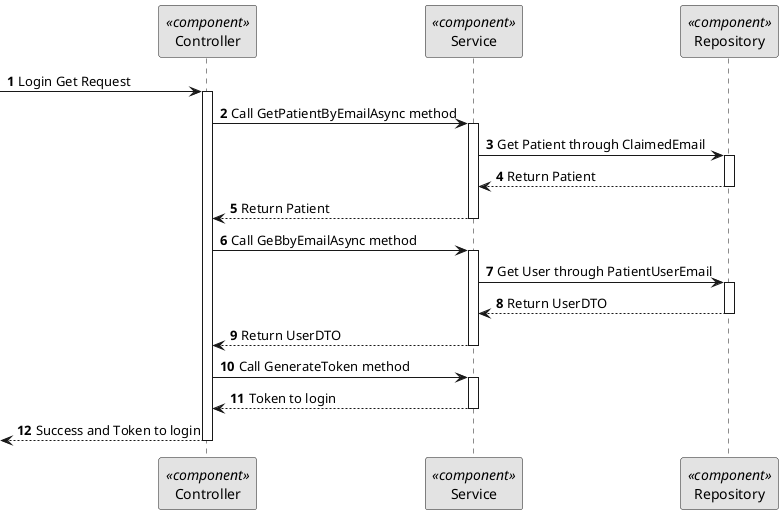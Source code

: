 @startuml 5.1.7
skinparam monochrome true
skinparam packageStyle rectangle
skinparam shadowing false

autonumber

participant "Controller" as CTRL <<component>>
participant "Service" as SERV <<component>>
participant "Repository" as REPO <<component>>

' -> CTRL: getCreateForm()
'activate CTRL
'<-- CTRL  : form
'deactivate CTRL

-> CTRL: Login Get Request
activate CTRL
CTRL -> SERV: Call GetPatientByEmailAsync method
activate SERV

SERV -> REPO: Get Patient through ClaimedEmail
activate REPO

REPO --> SERV: Return Patient
deactivate REPO

SERV --> CTRL: Return Patient
deactivate SERV


CTRL -> SERV: Call GeBbyEmailAsync method
activate SERV

SERV -> REPO: Get User through PatientUserEmail
activate REPO

REPO --> SERV: Return UserDTO
deactivate REPO

SERV --> CTRL: Return UserDTO
deactivate SERV


CTRL -> SERV: Call GenerateToken method
activate SERV

SERV --> CTRL: Token to login
deactivate SERV


<-- CTRL  : Success and Token to login
deactivate CTRL




@enduml